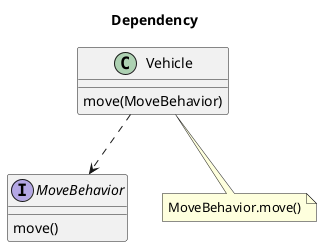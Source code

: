 @startuml
'依赖关系 Dependency
'和关联关系不同的是，依赖关系是运行过程中起作用的，可以简单的理解，就是一个类A使用到了另一个类B，
'而这种使用关系是具有偶然性的、临时性的、非常弱的。
'A类和B类是依赖关系主要有三种形式：
'.A类是B类中的（其中方法的）局部变量；
'.A类是B类方法当中的一个参数；
'.A类向B类发送消息，从而影响B类发生变化；

title Dependency

class Vehicle {
    move(MoveBehavior)
}

interface MoveBehavior {
    move()
}

note "MoveBehavior.move()" as N

Vehicle ..> MoveBehavior

Vehicle .. N

@enduml


